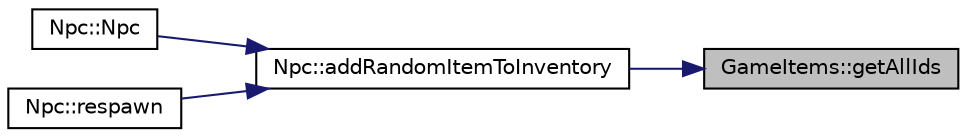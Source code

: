 digraph "GameItems::getAllIds"
{
 // LATEX_PDF_SIZE
  edge [fontname="Helvetica",fontsize="10",labelfontname="Helvetica",labelfontsize="10"];
  node [fontname="Helvetica",fontsize="10",shape=record];
  rankdir="RL";
  Node1 [label="GameItems::getAllIds",height=0.2,width=0.4,color="black", fillcolor="grey75", style="filled", fontcolor="black",tooltip=" "];
  Node1 -> Node2 [dir="back",color="midnightblue",fontsize="10",style="solid",fontname="Helvetica"];
  Node2 [label="Npc::addRandomItemToInventory",height=0.2,width=0.4,color="black", fillcolor="white", style="filled",URL="$classNpc.html#a33d9a764e8ce548e9d2ec1f799cea7f5",tooltip=" "];
  Node2 -> Node3 [dir="back",color="midnightblue",fontsize="10",style="solid",fontname="Helvetica"];
  Node3 [label="Npc::Npc",height=0.2,width=0.4,color="black", fillcolor="white", style="filled",URL="$classNpc.html#acc6bbca4c1aac12599be12ffe7289ee4",tooltip=" "];
  Node2 -> Node4 [dir="back",color="midnightblue",fontsize="10",style="solid",fontname="Helvetica"];
  Node4 [label="Npc::respawn",height=0.2,width=0.4,color="black", fillcolor="white", style="filled",URL="$classNpc.html#afe61dddbd28da6f559a5a6c6b760c81d",tooltip="Respawn the NPC."];
}
